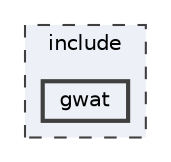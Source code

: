 digraph "/Users/runner/work/gw_analysis_tools/gw_analysis_tools/include/gwat"
{
 // LATEX_PDF_SIZE
  bgcolor="transparent";
  edge [fontname=Helvetica,fontsize=10,labelfontname=Helvetica,labelfontsize=10];
  node [fontname=Helvetica,fontsize=10,shape=box,height=0.2,width=0.4];
  compound=true
  subgraph clusterdir_d44c64559bbebec7f509842c48db8b23 {
    graph [ bgcolor="#edf0f7", pencolor="grey25", label="include", fontname=Helvetica,fontsize=10 style="filled,dashed", URL="dir_d44c64559bbebec7f509842c48db8b23.html",tooltip=""]
  dir_147dca7e63280c60f9b0a606d8310551 [label="gwat", fillcolor="#edf0f7", color="grey25", style="filled,bold", URL="dir_147dca7e63280c60f9b0a606d8310551.html",tooltip=""];
  }
}
